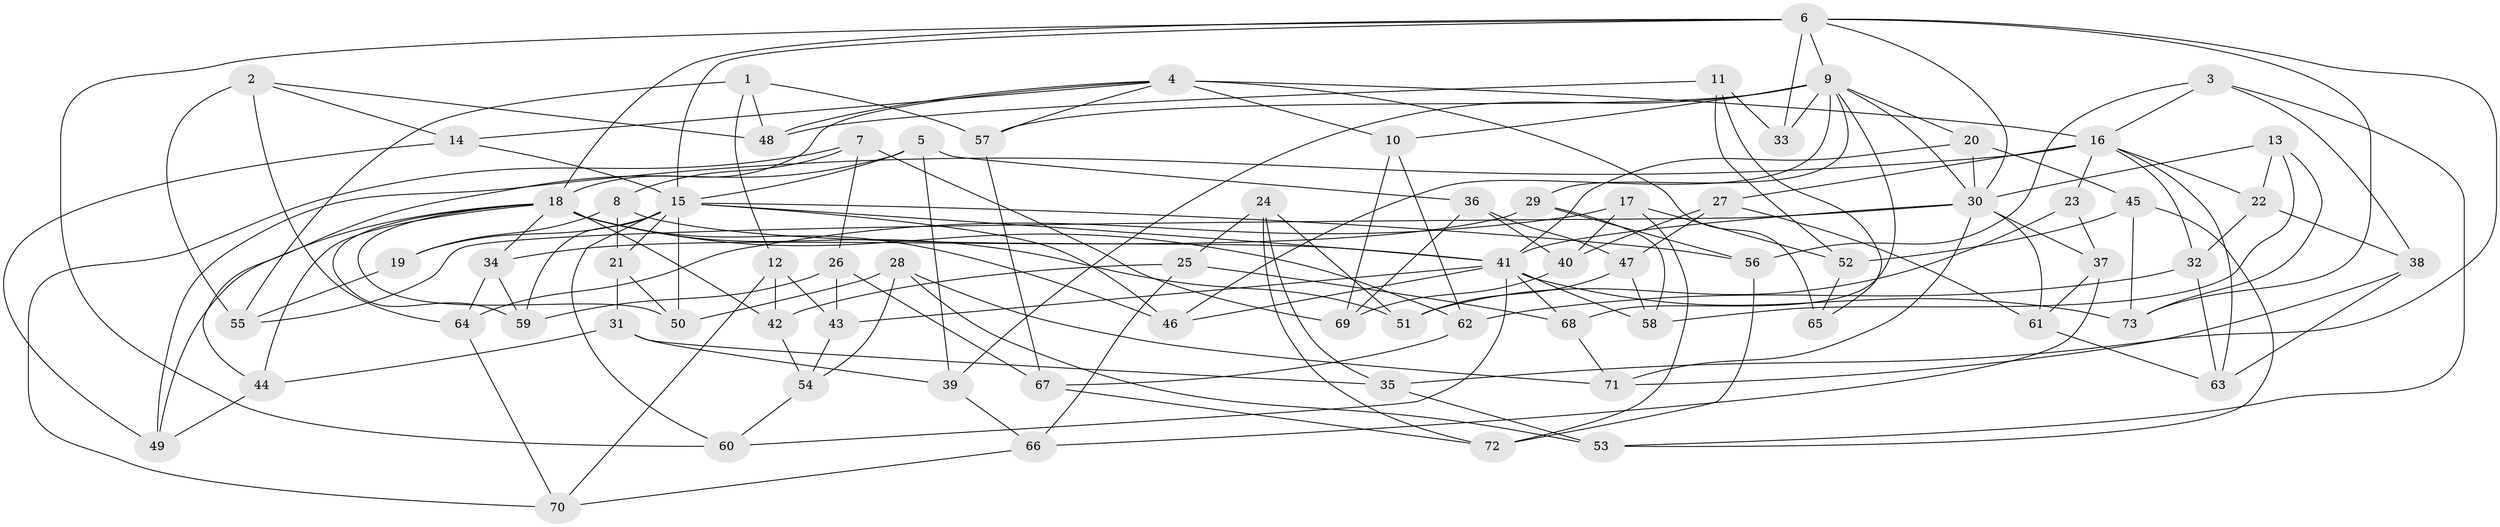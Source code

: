 // original degree distribution, {4: 1.0}
// Generated by graph-tools (version 1.1) at 2025/53/03/04/25 22:53:57]
// undirected, 73 vertices, 165 edges
graph export_dot {
  node [color=gray90,style=filled];
  1;
  2;
  3;
  4;
  5;
  6;
  7;
  8;
  9;
  10;
  11;
  12;
  13;
  14;
  15;
  16;
  17;
  18;
  19;
  20;
  21;
  22;
  23;
  24;
  25;
  26;
  27;
  28;
  29;
  30;
  31;
  32;
  33;
  34;
  35;
  36;
  37;
  38;
  39;
  40;
  41;
  42;
  43;
  44;
  45;
  46;
  47;
  48;
  49;
  50;
  51;
  52;
  53;
  54;
  55;
  56;
  57;
  58;
  59;
  60;
  61;
  62;
  63;
  64;
  65;
  66;
  67;
  68;
  69;
  70;
  71;
  72;
  73;
  1 -- 12 [weight=1.0];
  1 -- 48 [weight=1.0];
  1 -- 55 [weight=1.0];
  1 -- 57 [weight=1.0];
  2 -- 14 [weight=1.0];
  2 -- 48 [weight=1.0];
  2 -- 55 [weight=1.0];
  2 -- 64 [weight=1.0];
  3 -- 16 [weight=1.0];
  3 -- 38 [weight=1.0];
  3 -- 53 [weight=1.0];
  3 -- 56 [weight=1.0];
  4 -- 10 [weight=1.0];
  4 -- 14 [weight=1.0];
  4 -- 16 [weight=2.0];
  4 -- 18 [weight=2.0];
  4 -- 48 [weight=1.0];
  4 -- 57 [weight=1.0];
  4 -- 65 [weight=2.0];
  5 -- 15 [weight=1.0];
  5 -- 36 [weight=1.0];
  5 -- 39 [weight=1.0];
  5 -- 44 [weight=1.0];
  6 -- 9 [weight=2.0];
  6 -- 15 [weight=1.0];
  6 -- 18 [weight=1.0];
  6 -- 30 [weight=1.0];
  6 -- 33 [weight=2.0];
  6 -- 35 [weight=1.0];
  6 -- 60 [weight=1.0];
  6 -- 73 [weight=1.0];
  7 -- 8 [weight=1.0];
  7 -- 26 [weight=1.0];
  7 -- 69 [weight=1.0];
  7 -- 70 [weight=1.0];
  8 -- 19 [weight=1.0];
  8 -- 21 [weight=1.0];
  8 -- 41 [weight=1.0];
  9 -- 10 [weight=1.0];
  9 -- 20 [weight=1.0];
  9 -- 29 [weight=1.0];
  9 -- 30 [weight=2.0];
  9 -- 33 [weight=1.0];
  9 -- 39 [weight=1.0];
  9 -- 46 [weight=1.0];
  9 -- 57 [weight=1.0];
  9 -- 68 [weight=1.0];
  10 -- 62 [weight=1.0];
  10 -- 69 [weight=1.0];
  11 -- 33 [weight=1.0];
  11 -- 48 [weight=1.0];
  11 -- 52 [weight=1.0];
  11 -- 65 [weight=1.0];
  12 -- 42 [weight=1.0];
  12 -- 43 [weight=1.0];
  12 -- 70 [weight=1.0];
  13 -- 22 [weight=1.0];
  13 -- 30 [weight=1.0];
  13 -- 58 [weight=1.0];
  13 -- 73 [weight=1.0];
  14 -- 15 [weight=1.0];
  14 -- 49 [weight=1.0];
  15 -- 19 [weight=2.0];
  15 -- 21 [weight=1.0];
  15 -- 41 [weight=1.0];
  15 -- 46 [weight=1.0];
  15 -- 50 [weight=1.0];
  15 -- 56 [weight=1.0];
  15 -- 59 [weight=1.0];
  15 -- 60 [weight=1.0];
  16 -- 22 [weight=1.0];
  16 -- 23 [weight=2.0];
  16 -- 27 [weight=1.0];
  16 -- 32 [weight=1.0];
  16 -- 49 [weight=1.0];
  16 -- 63 [weight=1.0];
  17 -- 40 [weight=1.0];
  17 -- 52 [weight=1.0];
  17 -- 64 [weight=1.0];
  17 -- 72 [weight=1.0];
  18 -- 34 [weight=1.0];
  18 -- 42 [weight=1.0];
  18 -- 44 [weight=1.0];
  18 -- 46 [weight=1.0];
  18 -- 49 [weight=1.0];
  18 -- 50 [weight=1.0];
  18 -- 51 [weight=1.0];
  18 -- 59 [weight=1.0];
  18 -- 62 [weight=1.0];
  19 -- 55 [weight=1.0];
  20 -- 30 [weight=1.0];
  20 -- 41 [weight=1.0];
  20 -- 45 [weight=1.0];
  21 -- 31 [weight=1.0];
  21 -- 50 [weight=1.0];
  22 -- 32 [weight=1.0];
  22 -- 38 [weight=1.0];
  23 -- 37 [weight=1.0];
  23 -- 51 [weight=1.0];
  24 -- 25 [weight=1.0];
  24 -- 35 [weight=1.0];
  24 -- 51 [weight=1.0];
  24 -- 72 [weight=1.0];
  25 -- 42 [weight=1.0];
  25 -- 66 [weight=1.0];
  25 -- 68 [weight=1.0];
  26 -- 43 [weight=1.0];
  26 -- 59 [weight=1.0];
  26 -- 67 [weight=1.0];
  27 -- 40 [weight=1.0];
  27 -- 47 [weight=1.0];
  27 -- 61 [weight=1.0];
  28 -- 50 [weight=1.0];
  28 -- 53 [weight=1.0];
  28 -- 54 [weight=1.0];
  28 -- 71 [weight=1.0];
  29 -- 34 [weight=1.0];
  29 -- 56 [weight=1.0];
  29 -- 58 [weight=1.0];
  30 -- 37 [weight=1.0];
  30 -- 41 [weight=1.0];
  30 -- 55 [weight=1.0];
  30 -- 61 [weight=1.0];
  30 -- 71 [weight=1.0];
  31 -- 35 [weight=1.0];
  31 -- 39 [weight=1.0];
  31 -- 44 [weight=1.0];
  32 -- 62 [weight=1.0];
  32 -- 63 [weight=1.0];
  34 -- 59 [weight=1.0];
  34 -- 64 [weight=1.0];
  35 -- 53 [weight=1.0];
  36 -- 40 [weight=1.0];
  36 -- 47 [weight=1.0];
  36 -- 69 [weight=1.0];
  37 -- 61 [weight=1.0];
  37 -- 66 [weight=1.0];
  38 -- 63 [weight=1.0];
  38 -- 71 [weight=1.0];
  39 -- 66 [weight=1.0];
  40 -- 69 [weight=1.0];
  41 -- 43 [weight=1.0];
  41 -- 46 [weight=1.0];
  41 -- 58 [weight=1.0];
  41 -- 60 [weight=1.0];
  41 -- 68 [weight=1.0];
  41 -- 73 [weight=1.0];
  42 -- 54 [weight=1.0];
  43 -- 54 [weight=1.0];
  44 -- 49 [weight=1.0];
  45 -- 52 [weight=1.0];
  45 -- 53 [weight=1.0];
  45 -- 73 [weight=1.0];
  47 -- 51 [weight=1.0];
  47 -- 58 [weight=1.0];
  52 -- 65 [weight=1.0];
  54 -- 60 [weight=1.0];
  56 -- 72 [weight=1.0];
  57 -- 67 [weight=1.0];
  61 -- 63 [weight=1.0];
  62 -- 67 [weight=1.0];
  64 -- 70 [weight=1.0];
  66 -- 70 [weight=1.0];
  67 -- 72 [weight=1.0];
  68 -- 71 [weight=1.0];
}
